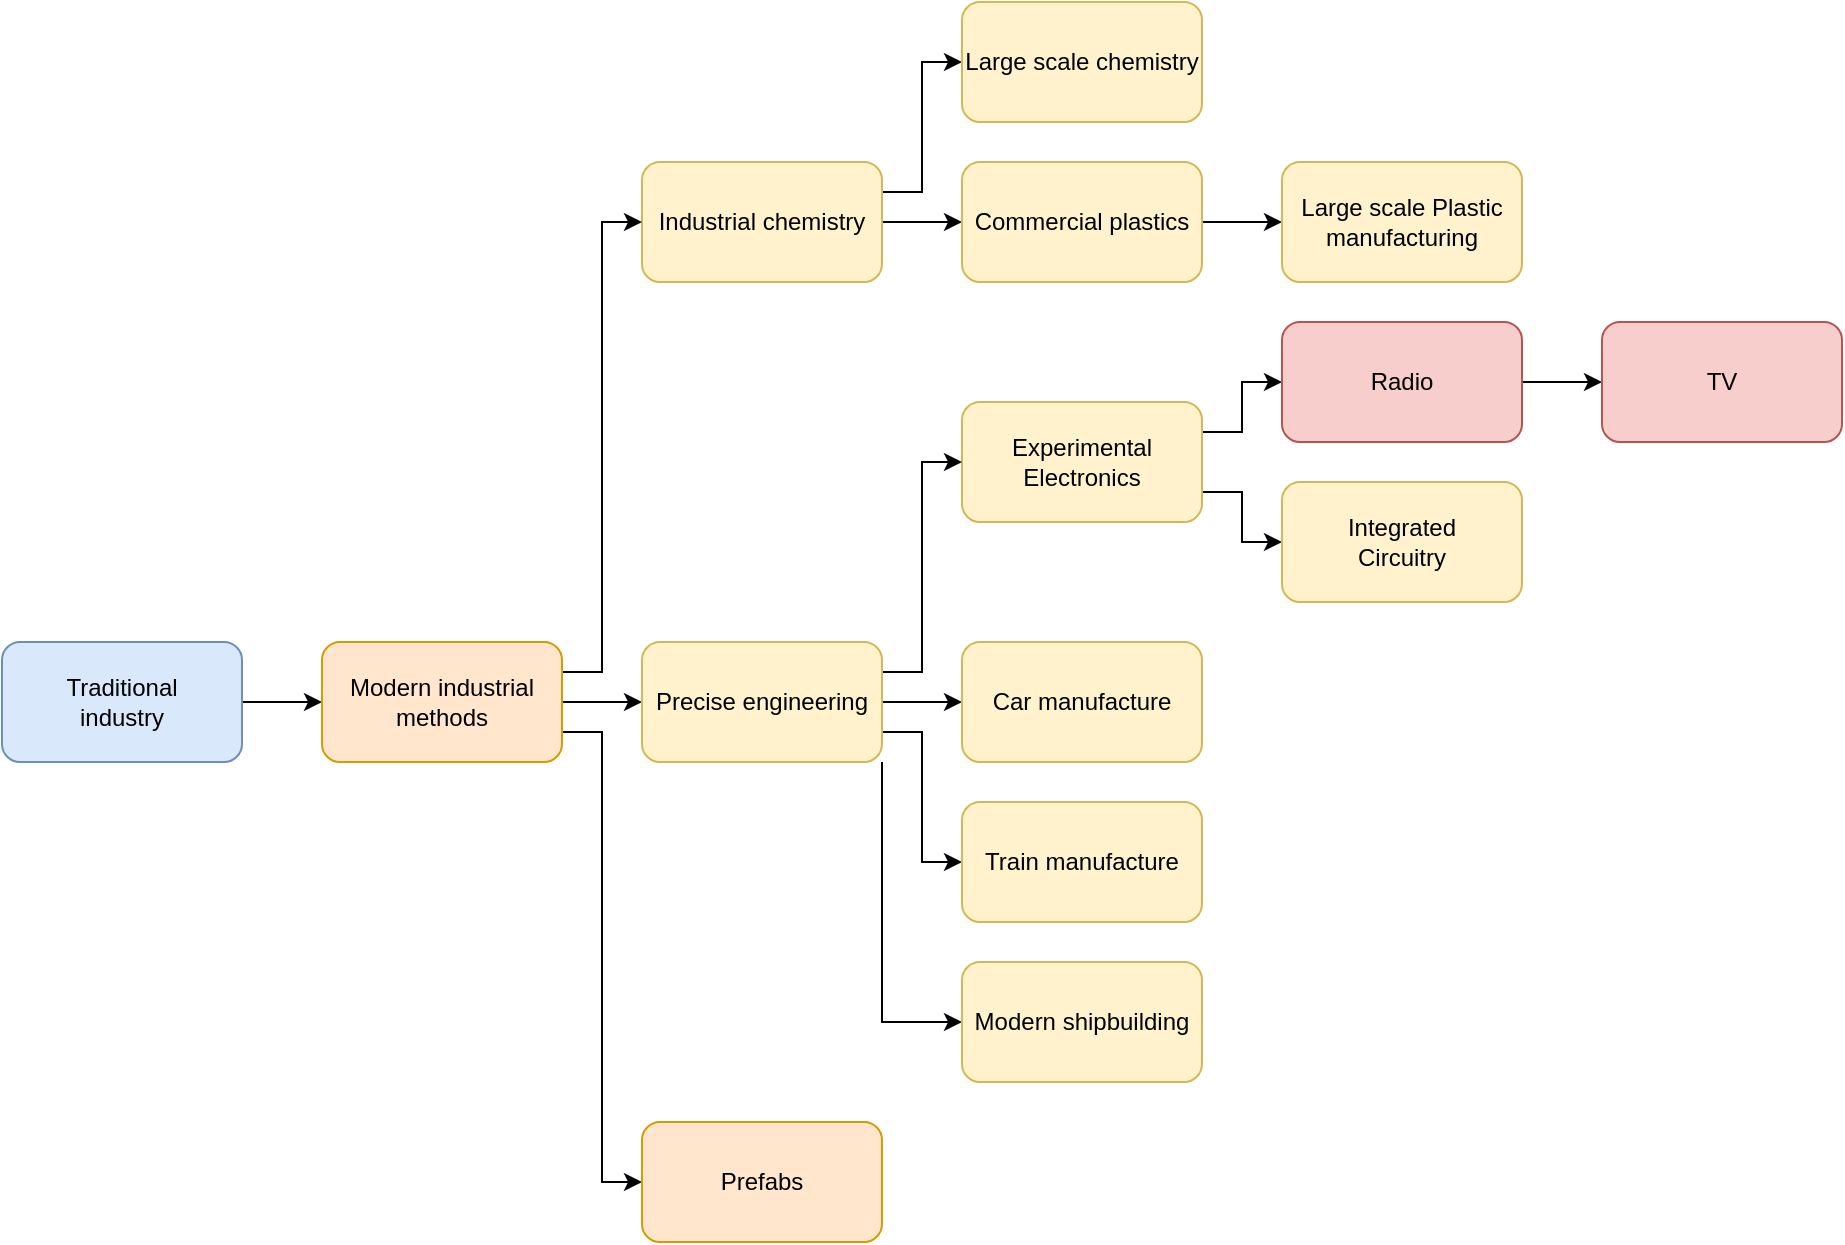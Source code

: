 <mxfile version="12.8.5" type="device"><diagram id="AmoWRQ9SpihlMvRNthdE" name="Page-1"><mxGraphModel dx="1422" dy="749" grid="1" gridSize="10" guides="1" tooltips="1" connect="1" arrows="1" fold="1" page="1" pageScale="1" pageWidth="850" pageHeight="1100" math="0" shadow="0"><root><mxCell id="0"/><mxCell id="1" parent="0"/><mxCell id="dSpHmt5NpHa4kcUaPkUB-1" style="edgeStyle=orthogonalEdgeStyle;rounded=0;orthogonalLoop=1;jettySize=auto;html=1;exitX=1;exitY=0.25;exitDx=0;exitDy=0;" parent="1" source="dSpHmt5NpHa4kcUaPkUB-4" edge="1"><mxGeometry relative="1" as="geometry"><Array as="points"><mxPoint x="500" y="235"/><mxPoint x="500" y="170"/></Array><mxPoint x="520" y="170" as="targetPoint"/></mxGeometry></mxCell><mxCell id="dSpHmt5NpHa4kcUaPkUB-2" style="edgeStyle=orthogonalEdgeStyle;rounded=0;orthogonalLoop=1;jettySize=auto;html=1;exitX=1;exitY=0.5;exitDx=0;exitDy=0;entryX=0;entryY=0.5;entryDx=0;entryDy=0;" parent="1" source="dSpHmt5NpHa4kcUaPkUB-4" target="dSpHmt5NpHa4kcUaPkUB-12" edge="1"><mxGeometry relative="1" as="geometry"/></mxCell><mxCell id="dSpHmt5NpHa4kcUaPkUB-4" value="Industrial chemistry" style="rounded=1;whiteSpace=wrap;html=1;fillColor=#fff2cc;strokeColor=#d6b656;" parent="1" vertex="1"><mxGeometry x="360" y="220" width="120" height="60" as="geometry"/></mxCell><mxCell id="dSpHmt5NpHa4kcUaPkUB-5" style="edgeStyle=orthogonalEdgeStyle;rounded=0;orthogonalLoop=1;jettySize=auto;html=1;exitX=1;exitY=0.25;exitDx=0;exitDy=0;" parent="1" source="dSpHmt5NpHa4kcUaPkUB-7" target="dSpHmt5NpHa4kcUaPkUB-9" edge="1"><mxGeometry relative="1" as="geometry"/></mxCell><mxCell id="dSpHmt5NpHa4kcUaPkUB-6" style="edgeStyle=orthogonalEdgeStyle;rounded=0;orthogonalLoop=1;jettySize=auto;html=1;exitX=1;exitY=0.75;exitDx=0;exitDy=0;" parent="1" source="dSpHmt5NpHa4kcUaPkUB-7" target="dSpHmt5NpHa4kcUaPkUB-10" edge="1"><mxGeometry relative="1" as="geometry"/></mxCell><mxCell id="dSpHmt5NpHa4kcUaPkUB-7" value="Experimental Electronics" style="rounded=1;whiteSpace=wrap;html=1;fillColor=#fff2cc;strokeColor=#d6b656;" parent="1" vertex="1"><mxGeometry x="520" y="340" width="120" height="60" as="geometry"/></mxCell><mxCell id="dSpHmt5NpHa4kcUaPkUB-8" style="edgeStyle=orthogonalEdgeStyle;rounded=0;orthogonalLoop=1;jettySize=auto;html=1;exitX=1;exitY=0.5;exitDx=0;exitDy=0;entryX=0;entryY=0.5;entryDx=0;entryDy=0;" parent="1" source="dSpHmt5NpHa4kcUaPkUB-9" target="dSpHmt5NpHa4kcUaPkUB-14" edge="1"><mxGeometry relative="1" as="geometry"/></mxCell><mxCell id="dSpHmt5NpHa4kcUaPkUB-9" value="Radio" style="rounded=1;whiteSpace=wrap;html=1;fillColor=#f8cecc;strokeColor=#b85450;" parent="1" vertex="1"><mxGeometry x="680" y="300" width="120" height="60" as="geometry"/></mxCell><mxCell id="dSpHmt5NpHa4kcUaPkUB-10" value="Integrated&lt;br&gt;Circuitry" style="rounded=1;whiteSpace=wrap;html=1;fillColor=#fff2cc;strokeColor=#d6b656;" parent="1" vertex="1"><mxGeometry x="680" y="380" width="120" height="60" as="geometry"/></mxCell><mxCell id="dSpHmt5NpHa4kcUaPkUB-11" style="edgeStyle=orthogonalEdgeStyle;rounded=0;orthogonalLoop=1;jettySize=auto;html=1;exitX=1;exitY=0.5;exitDx=0;exitDy=0;entryX=0;entryY=0.5;entryDx=0;entryDy=0;" parent="1" source="dSpHmt5NpHa4kcUaPkUB-12" target="dSpHmt5NpHa4kcUaPkUB-15" edge="1"><mxGeometry relative="1" as="geometry"/></mxCell><mxCell id="dSpHmt5NpHa4kcUaPkUB-12" value="Commercial plastics&lt;br&gt;" style="rounded=1;whiteSpace=wrap;html=1;fillColor=#fff2cc;strokeColor=#d6b656;" parent="1" vertex="1"><mxGeometry x="520" y="220" width="120" height="60" as="geometry"/></mxCell><mxCell id="dSpHmt5NpHa4kcUaPkUB-13" value="Large scale chemistry&lt;br&gt;" style="rounded=1;whiteSpace=wrap;html=1;fillColor=#fff2cc;strokeColor=#d6b656;" parent="1" vertex="1"><mxGeometry x="520" y="140" width="120" height="60" as="geometry"/></mxCell><mxCell id="dSpHmt5NpHa4kcUaPkUB-14" value="TV" style="rounded=1;whiteSpace=wrap;html=1;fillColor=#f8cecc;strokeColor=#b85450;" parent="1" vertex="1"><mxGeometry x="840" y="300" width="120" height="60" as="geometry"/></mxCell><mxCell id="dSpHmt5NpHa4kcUaPkUB-15" value="Large scale Plastic manufacturing" style="rounded=1;whiteSpace=wrap;html=1;fillColor=#fff2cc;strokeColor=#d6b656;" parent="1" vertex="1"><mxGeometry x="680" y="220" width="120" height="60" as="geometry"/></mxCell><mxCell id="dSpHmt5NpHa4kcUaPkUB-16" style="edgeStyle=orthogonalEdgeStyle;rounded=0;orthogonalLoop=1;jettySize=auto;html=1;exitX=1;exitY=0.5;exitDx=0;exitDy=0;entryX=0;entryY=0.5;entryDx=0;entryDy=0;" parent="1" source="dSpHmt5NpHa4kcUaPkUB-17" target="dSpHmt5NpHa4kcUaPkUB-21" edge="1"><mxGeometry relative="1" as="geometry"/></mxCell><mxCell id="dSpHmt5NpHa4kcUaPkUB-17" value="&lt;div&gt;Traditional&lt;/div&gt;&lt;div&gt;industry&lt;br&gt;&lt;/div&gt;" style="rounded=1;whiteSpace=wrap;html=1;fillColor=#dae8fc;strokeColor=#6c8ebf;" parent="1" vertex="1"><mxGeometry x="40" y="460" width="120" height="60" as="geometry"/></mxCell><mxCell id="dSpHmt5NpHa4kcUaPkUB-18" style="edgeStyle=orthogonalEdgeStyle;rounded=0;orthogonalLoop=1;jettySize=auto;html=1;exitX=1;exitY=0.25;exitDx=0;exitDy=0;entryX=0;entryY=0.5;entryDx=0;entryDy=0;" parent="1" source="dSpHmt5NpHa4kcUaPkUB-21" target="dSpHmt5NpHa4kcUaPkUB-4" edge="1"><mxGeometry relative="1" as="geometry"/></mxCell><mxCell id="dSpHmt5NpHa4kcUaPkUB-19" style="edgeStyle=orthogonalEdgeStyle;rounded=0;orthogonalLoop=1;jettySize=auto;html=1;exitX=1;exitY=0.5;exitDx=0;exitDy=0;entryX=0;entryY=0.5;entryDx=0;entryDy=0;" parent="1" source="dSpHmt5NpHa4kcUaPkUB-21" target="dSpHmt5NpHa4kcUaPkUB-26" edge="1"><mxGeometry relative="1" as="geometry"/></mxCell><mxCell id="dSpHmt5NpHa4kcUaPkUB-20" style="edgeStyle=orthogonalEdgeStyle;rounded=0;orthogonalLoop=1;jettySize=auto;html=1;exitX=1;exitY=0.75;exitDx=0;exitDy=0;entryX=0;entryY=0.5;entryDx=0;entryDy=0;" parent="1" source="dSpHmt5NpHa4kcUaPkUB-21" target="dSpHmt5NpHa4kcUaPkUB-27" edge="1"><mxGeometry relative="1" as="geometry"/></mxCell><mxCell id="dSpHmt5NpHa4kcUaPkUB-21" value="Modern industrial methods" style="rounded=1;whiteSpace=wrap;html=1;fillColor=#ffe6cc;strokeColor=#d79b00;" parent="1" vertex="1"><mxGeometry x="200" y="460" width="120" height="60" as="geometry"/></mxCell><mxCell id="dSpHmt5NpHa4kcUaPkUB-22" style="edgeStyle=orthogonalEdgeStyle;rounded=0;orthogonalLoop=1;jettySize=auto;html=1;exitX=1;exitY=0.25;exitDx=0;exitDy=0;entryX=0;entryY=0.5;entryDx=0;entryDy=0;" parent="1" source="dSpHmt5NpHa4kcUaPkUB-26" target="dSpHmt5NpHa4kcUaPkUB-7" edge="1"><mxGeometry relative="1" as="geometry"/></mxCell><mxCell id="dSpHmt5NpHa4kcUaPkUB-23" style="edgeStyle=orthogonalEdgeStyle;rounded=0;orthogonalLoop=1;jettySize=auto;html=1;exitX=1;exitY=0.5;exitDx=0;exitDy=0;entryX=0;entryY=0.5;entryDx=0;entryDy=0;" parent="1" source="dSpHmt5NpHa4kcUaPkUB-26" target="dSpHmt5NpHa4kcUaPkUB-28" edge="1"><mxGeometry relative="1" as="geometry"/></mxCell><mxCell id="dSpHmt5NpHa4kcUaPkUB-24" style="edgeStyle=orthogonalEdgeStyle;rounded=0;orthogonalLoop=1;jettySize=auto;html=1;exitX=1;exitY=0.75;exitDx=0;exitDy=0;entryX=0;entryY=0.5;entryDx=0;entryDy=0;" parent="1" source="dSpHmt5NpHa4kcUaPkUB-26" target="dSpHmt5NpHa4kcUaPkUB-29" edge="1"><mxGeometry relative="1" as="geometry"/></mxCell><mxCell id="dSpHmt5NpHa4kcUaPkUB-25" style="edgeStyle=orthogonalEdgeStyle;rounded=0;orthogonalLoop=1;jettySize=auto;html=1;exitX=1;exitY=1;exitDx=0;exitDy=0;entryX=0;entryY=0.5;entryDx=0;entryDy=0;" parent="1" source="dSpHmt5NpHa4kcUaPkUB-26" target="dSpHmt5NpHa4kcUaPkUB-30" edge="1"><mxGeometry relative="1" as="geometry"/></mxCell><mxCell id="dSpHmt5NpHa4kcUaPkUB-26" value="Precise engineering" style="rounded=1;whiteSpace=wrap;html=1;fillColor=#fff2cc;strokeColor=#d6b656;" parent="1" vertex="1"><mxGeometry x="360" y="460" width="120" height="60" as="geometry"/></mxCell><mxCell id="dSpHmt5NpHa4kcUaPkUB-27" value="Prefabs" style="rounded=1;whiteSpace=wrap;html=1;fillColor=#ffe6cc;strokeColor=#d79b00;" parent="1" vertex="1"><mxGeometry x="360" y="700" width="120" height="60" as="geometry"/></mxCell><mxCell id="dSpHmt5NpHa4kcUaPkUB-28" value="Car manufacture" style="rounded=1;whiteSpace=wrap;html=1;fillColor=#fff2cc;strokeColor=#d6b656;" parent="1" vertex="1"><mxGeometry x="520" y="460" width="120" height="60" as="geometry"/></mxCell><mxCell id="dSpHmt5NpHa4kcUaPkUB-29" value="Train manufacture" style="rounded=1;whiteSpace=wrap;html=1;fillColor=#fff2cc;strokeColor=#d6b656;" parent="1" vertex="1"><mxGeometry x="520" y="540" width="120" height="60" as="geometry"/></mxCell><mxCell id="dSpHmt5NpHa4kcUaPkUB-30" value="Modern shipbuilding" style="rounded=1;whiteSpace=wrap;html=1;fillColor=#fff2cc;strokeColor=#d6b656;" parent="1" vertex="1"><mxGeometry x="520" y="620" width="120" height="60" as="geometry"/></mxCell></root></mxGraphModel></diagram></mxfile>